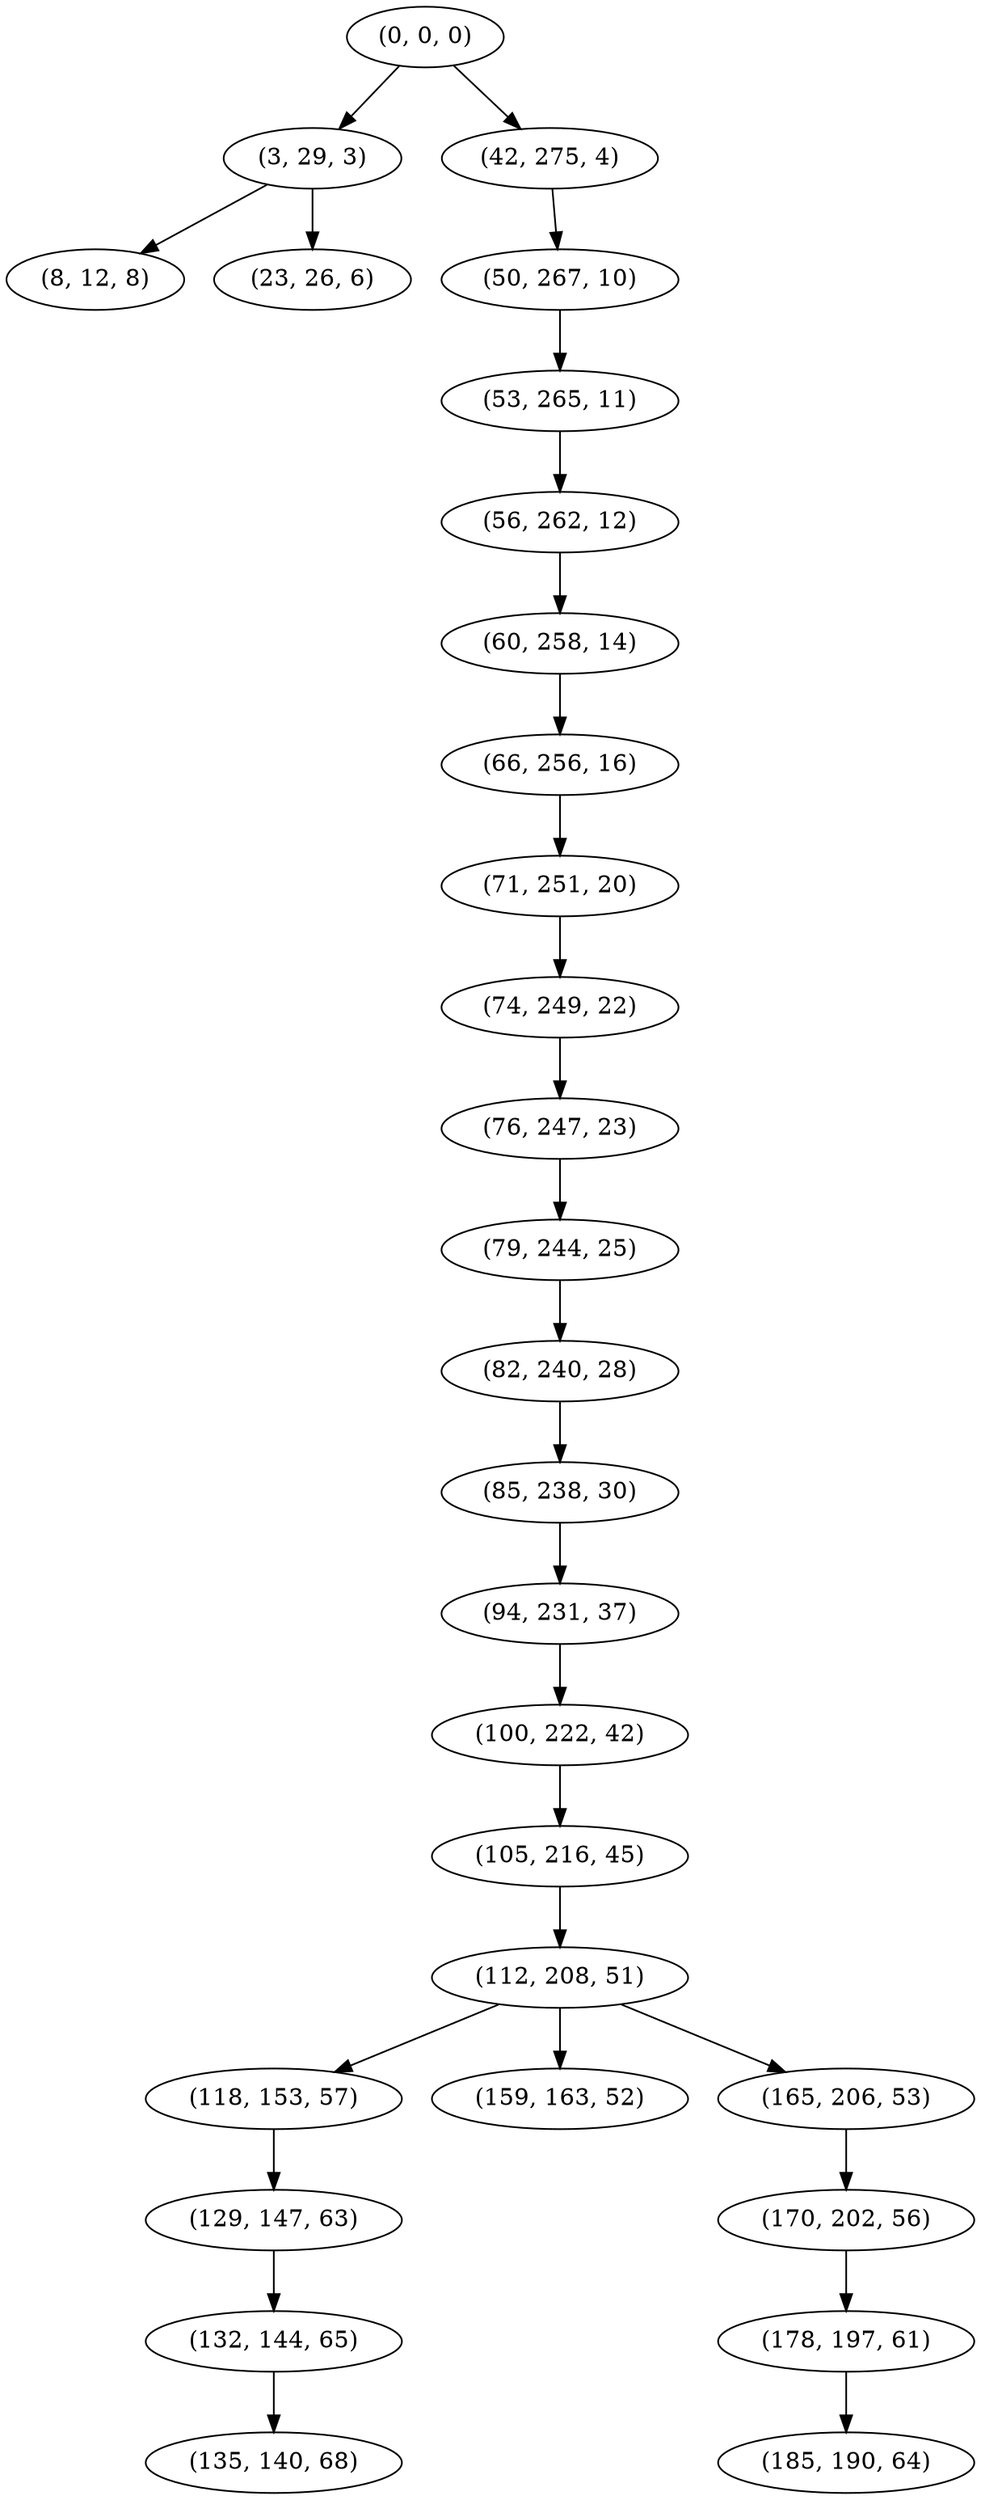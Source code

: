 digraph tree {
    "(0, 0, 0)";
    "(3, 29, 3)";
    "(8, 12, 8)";
    "(23, 26, 6)";
    "(42, 275, 4)";
    "(50, 267, 10)";
    "(53, 265, 11)";
    "(56, 262, 12)";
    "(60, 258, 14)";
    "(66, 256, 16)";
    "(71, 251, 20)";
    "(74, 249, 22)";
    "(76, 247, 23)";
    "(79, 244, 25)";
    "(82, 240, 28)";
    "(85, 238, 30)";
    "(94, 231, 37)";
    "(100, 222, 42)";
    "(105, 216, 45)";
    "(112, 208, 51)";
    "(118, 153, 57)";
    "(129, 147, 63)";
    "(132, 144, 65)";
    "(135, 140, 68)";
    "(159, 163, 52)";
    "(165, 206, 53)";
    "(170, 202, 56)";
    "(178, 197, 61)";
    "(185, 190, 64)";
    "(0, 0, 0)" -> "(3, 29, 3)";
    "(0, 0, 0)" -> "(42, 275, 4)";
    "(3, 29, 3)" -> "(8, 12, 8)";
    "(3, 29, 3)" -> "(23, 26, 6)";
    "(42, 275, 4)" -> "(50, 267, 10)";
    "(50, 267, 10)" -> "(53, 265, 11)";
    "(53, 265, 11)" -> "(56, 262, 12)";
    "(56, 262, 12)" -> "(60, 258, 14)";
    "(60, 258, 14)" -> "(66, 256, 16)";
    "(66, 256, 16)" -> "(71, 251, 20)";
    "(71, 251, 20)" -> "(74, 249, 22)";
    "(74, 249, 22)" -> "(76, 247, 23)";
    "(76, 247, 23)" -> "(79, 244, 25)";
    "(79, 244, 25)" -> "(82, 240, 28)";
    "(82, 240, 28)" -> "(85, 238, 30)";
    "(85, 238, 30)" -> "(94, 231, 37)";
    "(94, 231, 37)" -> "(100, 222, 42)";
    "(100, 222, 42)" -> "(105, 216, 45)";
    "(105, 216, 45)" -> "(112, 208, 51)";
    "(112, 208, 51)" -> "(118, 153, 57)";
    "(112, 208, 51)" -> "(159, 163, 52)";
    "(112, 208, 51)" -> "(165, 206, 53)";
    "(118, 153, 57)" -> "(129, 147, 63)";
    "(129, 147, 63)" -> "(132, 144, 65)";
    "(132, 144, 65)" -> "(135, 140, 68)";
    "(165, 206, 53)" -> "(170, 202, 56)";
    "(170, 202, 56)" -> "(178, 197, 61)";
    "(178, 197, 61)" -> "(185, 190, 64)";
}
